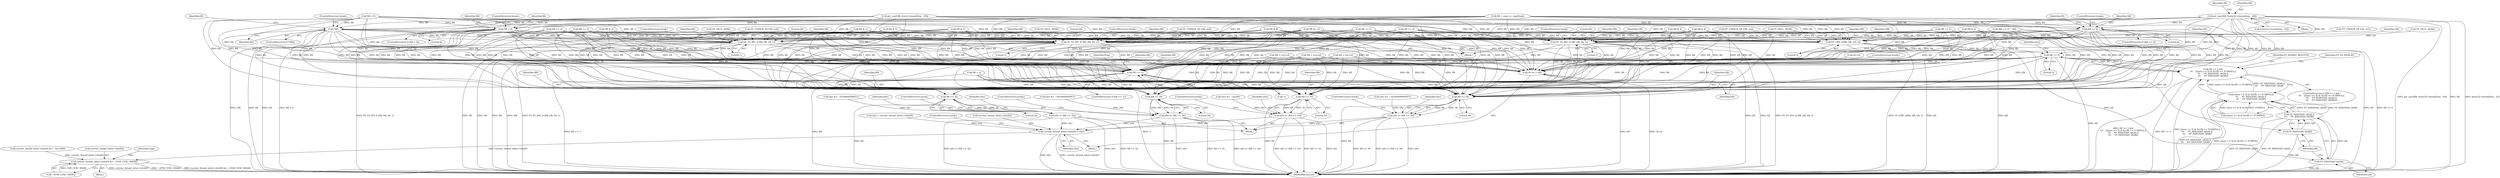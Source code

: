 digraph "0_linux_a8b0ca17b80e92faab46ee7179ba9e99ccb61233_42@array" {
"1000883" [label="(Call,get_user(XR, &win32->locals[freg - 16]))"];
"1000930" [label="(Call,!XR)"];
"1001594" [label="(Call,FP_TO_INT_S (XR, SB, 64, 1))"];
"1001772" [label="(Call,XR == -1)"];
"1001790" [label="(Call,XR << 10)"];
"1001788" [label="(Call,xfsr |= (XR << 10))"];
"1001824" [label="(Call,current_thread_info()->xfsr[0] = xfsr)"];
"1001869" [label="(Call,current_thread_info()->xfsr[0] &= ~(FSR_CEXC_MASK))"];
"1001800" [label="(Call,XR << 32)"];
"1001798" [label="(Call,xfsr |= (XR << 32))"];
"1001810" [label="(Call,XR << 34)"];
"1001808" [label="(Call,xfsr |= (XR << 34))"];
"1001820" [label="(Call,XR << 36)"];
"1001818" [label="(Call,xfsr |= (XR << 36))"];
"1001840" [label="(Call,rd->d = XR)"];
"1001601" [label="(Call,FP_TO_INT_D (XR, DB, 64, 1))"];
"1001608" [label="(Call,FP_TO_INT_Q (XR, QB, 64, 1))"];
"1001727" [label="(Call,FP_CMP_Q(XR, QB, QA, 3))"];
"1001734" [label="(Call,XR == 3)"];
"1001733" [label="(Call,XR == 3 &&\n\t\t\t    (((insn >> 5) & 0x1ff) == FCMPEQ ||\n\t\t\t     FP_ISSIGNAN_Q(QA) ||\n\t\t\t     FP_ISSIGNAN_Q(QB)))"];
"1001746" [label="(Call,FP_ISSIGNAN_Q(QA))"];
"1001745" [label="(Call,FP_ISSIGNAN_Q(QA) ||\n\t\t\t     FP_ISSIGNAN_Q(QB))"];
"1001737" [label="(Call,((insn >> 5) & 0x1ff) == FCMPEQ ||\n\t\t\t     FP_ISSIGNAN_Q(QA) ||\n\t\t\t     FP_ISSIGNAN_Q(QB))"];
"1001748" [label="(Call,FP_ISSIGNAN_Q(QB))"];
"1000938" [label="(Call,XR <= 0)"];
"1000947" [label="(Call,XR < 0)"];
"1000848" [label="(Call,XR = 0)"];
"1000693" [label="(Call,XR == 2)"];
"1000187" [label="(Call,FP_DECL_D(DB))"];
"1001810" [label="(Call,XR << 34)"];
"1001820" [label="(Call,XR << 36)"];
"1001818" [label="(Call,xfsr |= (XR << 36))"];
"1001727" [label="(Call,FP_CMP_Q(XR, QB, QA, 3))"];
"1001762" [label="(Block,)"];
"1001751" [label="(Identifier,FP_EX_INVALID)"];
"1001821" [label="(Identifier,XR)"];
"1000944" [label="(ControlStructure,break;)"];
"1001875" [label="(Call,~(FSR_CEXC_MASK))"];
"1001749" [label="(Identifier,QB)"];
"1000806" [label="(Call,XR & 8)"];
"1001732" [label="(ControlStructure,if (XR == 3 &&\n\t\t\t    (((insn >> 5) & 0x1ff) == FCMPEQ ||\n\t\t\t     FP_ISSIGNAN_Q(QA) ||\n\t\t\t     FP_ISSIGNAN_Q(QB))))"];
"1001604" [label="(Literal,64)"];
"1001811" [label="(Identifier,XR)"];
"1001745" [label="(Call,FP_ISSIGNAN_Q(QA) ||\n\t\t\t     FP_ISSIGNAN_Q(QB))"];
"1001803" [label="(ControlStructure,break;)"];
"1000953" [label="(ControlStructure,break;)"];
"1001844" [label="(Identifier,XR)"];
"1001773" [label="(Identifier,XR)"];
"1000939" [label="(Identifier,XR)"];
"1000702" [label="(Call,XR == 3)"];
"1001771" [label="(ControlStructure,if (XR == -1))"];
"1001841" [label="(Call,rd->d)"];
"1001733" [label="(Call,XR == 3 &&\n\t\t\t    (((insn >> 5) & 0x1ff) == FCMPEQ ||\n\t\t\t     FP_ISSIGNAN_Q(QA) ||\n\t\t\t     FP_ISSIGNAN_Q(QB)))"];
"1001823" [label="(ControlStructure,break;)"];
"1001795" [label="(Call,xfsr &= ~0x300000000UL)"];
"1000746" [label="(Call,(XR >> 2) ^ XR)"];
"1001879" [label="(Identifier,regs)"];
"1001809" [label="(Identifier,xfsr)"];
"1001606" [label="(ControlStructure,break;)"];
"1001772" [label="(Call,XR == -1)"];
"1001802" [label="(Literal,32)"];
"1001788" [label="(Call,xfsr |= (XR << 10))"];
"1001598" [label="(Literal,1)"];
"1001627" [label="(Call,XR = rs2->d)"];
"1001792" [label="(Literal,10)"];
"1001776" [label="(Call,XR = 2)"];
"1000761" [label="(Call,XR & 4)"];
"1000908" [label="(Call,get_user(XR, &win->locals[freg - 16]))"];
"1000951" [label="(Identifier,IR)"];
"1001783" [label="(Block,)"];
"1001133" [label="(Call,FP_UNPACK_QP (QA, rs1))"];
"1000666" [label="(Call,XR & 1)"];
"1001791" [label="(Identifier,XR)"];
"1000657" [label="(Call,XR == 2)"];
"1000937" [label="(ControlStructure,if (XR <= 0))"];
"1001641" [label="(Call,XR = rs2->d)"];
"1000771" [label="(Call,XR & 4)"];
"1001045" [label="(Call,current_thread_info()->xfsr[0] &= ~0x1c000)"];
"1001869" [label="(Call,current_thread_info()->xfsr[0] &= ~(FSR_CEXC_MASK))"];
"1001799" [label="(Identifier,xfsr)"];
"1001793" [label="(ControlStructure,break;)"];
"1001800" [label="(Call,XR << 32)"];
"1000933" [label="(Identifier,IR)"];
"1000935" [label="(ControlStructure,break;)"];
"1001845" [label="(ControlStructure,break;)"];
"1001781" [label="(Identifier,freg)"];
"1001608" [label="(Call,FP_TO_INT_Q (XR, QB, 64, 1))"];
"1001815" [label="(Call,xfsr &= ~0x3000000000UL)"];
"1001730" [label="(Identifier,QA)"];
"1000919" [label="(Identifier,IR)"];
"1001831" [label="(ControlStructure,break;)"];
"1001735" [label="(Identifier,XR)"];
"1000654" [label="(Call,XR == 1)"];
"1001736" [label="(Literal,3)"];
"1001612" [label="(Literal,1)"];
"1000885" [label="(Call,&win32->locals[freg - 16])"];
"1001748" [label="(Call,FP_ISSIGNAN_Q(QB))"];
"1001777" [label="(Identifier,XR)"];
"1001613" [label="(ControlStructure,break;)"];
"1001825" [label="(Call,current_thread_info()->xfsr[0])"];
"1001785" [label="(Call,xfsr &= ~0xc00)"];
"1001634" [label="(Call,XR = rs2->d)"];
"1000193" [label="(Call,FP_DECL_Q(QB))"];
"1001813" [label="(ControlStructure,break;)"];
"1000938" [label="(Call,XR <= 0)"];
"1001741" [label="(Identifier,insn)"];
"1001830" [label="(Identifier,xfsr)"];
"1000931" [label="(Identifier,XR)"];
"1000884" [label="(Identifier,XR)"];
"1001601" [label="(Call,FP_TO_INT_D (XR, DB, 64, 1))"];
"1001822" [label="(Literal,36)"];
"1001611" [label="(Literal,64)"];
"1001747" [label="(Identifier,QA)"];
"1001840" [label="(Call,rd->d = XR)"];
"1000946" [label="(ControlStructure,if (XR < 0))"];
"1001731" [label="(Literal,3)"];
"1000191" [label="(Call,FP_DECL_Q(QA))"];
"1000684" [label="(Call,XR & 2)"];
"1000929" [label="(ControlStructure,if (!XR))"];
"1001595" [label="(Identifier,XR)"];
"1000788" [label="(Call,XR & 5)"];
"1001870" [label="(Call,current_thread_info()->xfsr[0])"];
"1001728" [label="(Identifier,XR)"];
"1001599" [label="(ControlStructure,break;)"];
"1000930" [label="(Call,!XR)"];
"1001738" [label="(Call,((insn >> 5) & 0x1ff) == FCMPEQ)"];
"1000867" [label="(Block,)"];
"1000675" [label="(Call,XR == 1)"];
"1001594" [label="(Call,FP_TO_INT_S (XR, SB, 64, 1))"];
"1000631" [label="(Call,XR &= 3)"];
"1000883" [label="(Call,get_user(XR, &win32->locals[freg - 16]))"];
"1001729" [label="(Identifier,QB)"];
"1001801" [label="(Identifier,XR)"];
"1001596" [label="(Identifier,SB)"];
"1001808" [label="(Call,xfsr |= (XR << 34))"];
"1000815" [label="(Call,XR & 2)"];
"1001798" [label="(Call,xfsr |= (XR << 32))"];
"1001789" [label="(Identifier,xfsr)"];
"1001894" [label="(MethodReturn,int)"];
"1001609" [label="(Identifier,XR)"];
"1001230" [label="(Call,FP_UNPACK_QP (QB, rs2))"];
"1001602" [label="(Identifier,XR)"];
"1001378" [label="(Block,)"];
"1000948" [label="(Identifier,XR)"];
"1000797" [label="(Call,XR & 1)"];
"1001790" [label="(Call,XR << 10)"];
"1001812" [label="(Literal,34)"];
"1001737" [label="(Call,((insn >> 5) & 0x1ff) == FCMPEQ ||\n\t\t\t     FP_ISSIGNAN_Q(QA) ||\n\t\t\t     FP_ISSIGNAN_Q(QB))"];
"1001610" [label="(Identifier,QB)"];
"1000181" [label="(Call,FP_DECL_S(SB))"];
"1001014" [label="(Block,)"];
"1001824" [label="(Call,current_thread_info()->xfsr[0] = xfsr)"];
"1000949" [label="(Literal,0)"];
"1001764" [label="(Call,xfsr = current_thread_info()->xfsr[0])"];
"1001819" [label="(Identifier,xfsr)"];
"1001240" [label="(Call,FP_UNPACK_SP (SB, rs2))"];
"1001235" [label="(Call,FP_UNPACK_DP (DB, rs2))"];
"1001597" [label="(Literal,64)"];
"1001746" [label="(Call,FP_ISSIGNAN_Q(QA))"];
"1001805" [label="(Call,xfsr &= ~0xc00000000UL)"];
"1001605" [label="(Literal,1)"];
"1000940" [label="(Literal,0)"];
"1000947" [label="(Call,XR < 0)"];
"1000856" [label="(Call,XR = regs->u_regs[freg])"];
"1001734" [label="(Call,XR == 3)"];
"1001754" [label="(Identifier,FP_INHIBIT_RESULTS)"];
"1000942" [label="(Identifier,IR)"];
"1001774" [label="(Call,-1)"];
"1001603" [label="(Identifier,DB)"];
"1000883" -> "1000867"  [label="AST: "];
"1000883" -> "1000885"  [label="CFG: "];
"1000884" -> "1000883"  [label="AST: "];
"1000885" -> "1000883"  [label="AST: "];
"1000919" -> "1000883"  [label="CFG: "];
"1000883" -> "1001894"  [label="DDG: get_user(XR, &win32->locals[freg - 16])"];
"1000883" -> "1001894"  [label="DDG: XR"];
"1000883" -> "1001894"  [label="DDG: &win32->locals[freg - 16]"];
"1000883" -> "1000930"  [label="DDG: XR"];
"1000883" -> "1000938"  [label="DDG: XR"];
"1000883" -> "1000947"  [label="DDG: XR"];
"1000883" -> "1001594"  [label="DDG: XR"];
"1000883" -> "1001601"  [label="DDG: XR"];
"1000883" -> "1001608"  [label="DDG: XR"];
"1000883" -> "1001727"  [label="DDG: XR"];
"1000883" -> "1001772"  [label="DDG: XR"];
"1000883" -> "1001790"  [label="DDG: XR"];
"1000883" -> "1001800"  [label="DDG: XR"];
"1000883" -> "1001810"  [label="DDG: XR"];
"1000883" -> "1001820"  [label="DDG: XR"];
"1000883" -> "1001840"  [label="DDG: XR"];
"1000930" -> "1000929"  [label="AST: "];
"1000930" -> "1000931"  [label="CFG: "];
"1000931" -> "1000930"  [label="AST: "];
"1000933" -> "1000930"  [label="CFG: "];
"1000935" -> "1000930"  [label="CFG: "];
"1000930" -> "1001894"  [label="DDG: !XR"];
"1000930" -> "1001894"  [label="DDG: XR"];
"1000908" -> "1000930"  [label="DDG: XR"];
"1000856" -> "1000930"  [label="DDG: XR"];
"1000848" -> "1000930"  [label="DDG: XR"];
"1000930" -> "1001594"  [label="DDG: XR"];
"1000930" -> "1001601"  [label="DDG: XR"];
"1000930" -> "1001608"  [label="DDG: XR"];
"1000930" -> "1001727"  [label="DDG: XR"];
"1000930" -> "1001772"  [label="DDG: XR"];
"1000930" -> "1001790"  [label="DDG: XR"];
"1000930" -> "1001800"  [label="DDG: XR"];
"1000930" -> "1001810"  [label="DDG: XR"];
"1000930" -> "1001820"  [label="DDG: XR"];
"1000930" -> "1001840"  [label="DDG: XR"];
"1001594" -> "1001378"  [label="AST: "];
"1001594" -> "1001598"  [label="CFG: "];
"1001595" -> "1001594"  [label="AST: "];
"1001596" -> "1001594"  [label="AST: "];
"1001597" -> "1001594"  [label="AST: "];
"1001598" -> "1001594"  [label="AST: "];
"1001599" -> "1001594"  [label="CFG: "];
"1001594" -> "1001894"  [label="DDG: SB"];
"1001594" -> "1001894"  [label="DDG: FP_TO_INT_S (XR, SB, 64, 1)"];
"1001594" -> "1001894"  [label="DDG: XR"];
"1000815" -> "1001594"  [label="DDG: XR"];
"1000654" -> "1001594"  [label="DDG: XR"];
"1000761" -> "1001594"  [label="DDG: XR"];
"1000631" -> "1001594"  [label="DDG: XR"];
"1000684" -> "1001594"  [label="DDG: XR"];
"1000746" -> "1001594"  [label="DDG: XR"];
"1000947" -> "1001594"  [label="DDG: XR"];
"1000657" -> "1001594"  [label="DDG: XR"];
"1000693" -> "1001594"  [label="DDG: XR"];
"1000856" -> "1001594"  [label="DDG: XR"];
"1000938" -> "1001594"  [label="DDG: XR"];
"1000788" -> "1001594"  [label="DDG: XR"];
"1000806" -> "1001594"  [label="DDG: XR"];
"1000848" -> "1001594"  [label="DDG: XR"];
"1000675" -> "1001594"  [label="DDG: XR"];
"1000797" -> "1001594"  [label="DDG: XR"];
"1000702" -> "1001594"  [label="DDG: XR"];
"1000771" -> "1001594"  [label="DDG: XR"];
"1000908" -> "1001594"  [label="DDG: XR"];
"1000666" -> "1001594"  [label="DDG: XR"];
"1000181" -> "1001594"  [label="DDG: SB"];
"1001240" -> "1001594"  [label="DDG: SB"];
"1001594" -> "1001772"  [label="DDG: XR"];
"1001594" -> "1001790"  [label="DDG: XR"];
"1001594" -> "1001800"  [label="DDG: XR"];
"1001594" -> "1001810"  [label="DDG: XR"];
"1001594" -> "1001820"  [label="DDG: XR"];
"1001594" -> "1001840"  [label="DDG: XR"];
"1001772" -> "1001771"  [label="AST: "];
"1001772" -> "1001774"  [label="CFG: "];
"1001773" -> "1001772"  [label="AST: "];
"1001774" -> "1001772"  [label="AST: "];
"1001777" -> "1001772"  [label="CFG: "];
"1001781" -> "1001772"  [label="CFG: "];
"1001772" -> "1001894"  [label="DDG: XR == -1"];
"1001772" -> "1001894"  [label="DDG: -1"];
"1001772" -> "1001894"  [label="DDG: XR"];
"1000815" -> "1001772"  [label="DDG: XR"];
"1000654" -> "1001772"  [label="DDG: XR"];
"1000761" -> "1001772"  [label="DDG: XR"];
"1000684" -> "1001772"  [label="DDG: XR"];
"1001734" -> "1001772"  [label="DDG: XR"];
"1000746" -> "1001772"  [label="DDG: XR"];
"1001608" -> "1001772"  [label="DDG: XR"];
"1000947" -> "1001772"  [label="DDG: XR"];
"1000657" -> "1001772"  [label="DDG: XR"];
"1001634" -> "1001772"  [label="DDG: XR"];
"1001627" -> "1001772"  [label="DDG: XR"];
"1000856" -> "1001772"  [label="DDG: XR"];
"1000938" -> "1001772"  [label="DDG: XR"];
"1000788" -> "1001772"  [label="DDG: XR"];
"1000806" -> "1001772"  [label="DDG: XR"];
"1000848" -> "1001772"  [label="DDG: XR"];
"1000675" -> "1001772"  [label="DDG: XR"];
"1001601" -> "1001772"  [label="DDG: XR"];
"1000631" -> "1001772"  [label="DDG: XR"];
"1000693" -> "1001772"  [label="DDG: XR"];
"1001641" -> "1001772"  [label="DDG: XR"];
"1000797" -> "1001772"  [label="DDG: XR"];
"1000702" -> "1001772"  [label="DDG: XR"];
"1000771" -> "1001772"  [label="DDG: XR"];
"1000908" -> "1001772"  [label="DDG: XR"];
"1000666" -> "1001772"  [label="DDG: XR"];
"1001774" -> "1001772"  [label="DDG: 1"];
"1001772" -> "1001790"  [label="DDG: XR"];
"1001772" -> "1001800"  [label="DDG: XR"];
"1001772" -> "1001810"  [label="DDG: XR"];
"1001772" -> "1001820"  [label="DDG: XR"];
"1001790" -> "1001788"  [label="AST: "];
"1001790" -> "1001792"  [label="CFG: "];
"1001791" -> "1001790"  [label="AST: "];
"1001792" -> "1001790"  [label="AST: "];
"1001788" -> "1001790"  [label="CFG: "];
"1001790" -> "1001894"  [label="DDG: XR"];
"1001790" -> "1001788"  [label="DDG: XR"];
"1001790" -> "1001788"  [label="DDG: 10"];
"1000815" -> "1001790"  [label="DDG: XR"];
"1000654" -> "1001790"  [label="DDG: XR"];
"1000761" -> "1001790"  [label="DDG: XR"];
"1000684" -> "1001790"  [label="DDG: XR"];
"1001734" -> "1001790"  [label="DDG: XR"];
"1000746" -> "1001790"  [label="DDG: XR"];
"1000947" -> "1001790"  [label="DDG: XR"];
"1000657" -> "1001790"  [label="DDG: XR"];
"1001634" -> "1001790"  [label="DDG: XR"];
"1000856" -> "1001790"  [label="DDG: XR"];
"1000938" -> "1001790"  [label="DDG: XR"];
"1000788" -> "1001790"  [label="DDG: XR"];
"1000806" -> "1001790"  [label="DDG: XR"];
"1000848" -> "1001790"  [label="DDG: XR"];
"1000675" -> "1001790"  [label="DDG: XR"];
"1001601" -> "1001790"  [label="DDG: XR"];
"1000631" -> "1001790"  [label="DDG: XR"];
"1001776" -> "1001790"  [label="DDG: XR"];
"1001608" -> "1001790"  [label="DDG: XR"];
"1000693" -> "1001790"  [label="DDG: XR"];
"1001641" -> "1001790"  [label="DDG: XR"];
"1000797" -> "1001790"  [label="DDG: XR"];
"1000702" -> "1001790"  [label="DDG: XR"];
"1000771" -> "1001790"  [label="DDG: XR"];
"1001627" -> "1001790"  [label="DDG: XR"];
"1000908" -> "1001790"  [label="DDG: XR"];
"1000666" -> "1001790"  [label="DDG: XR"];
"1001788" -> "1001783"  [label="AST: "];
"1001789" -> "1001788"  [label="AST: "];
"1001793" -> "1001788"  [label="CFG: "];
"1001788" -> "1001894"  [label="DDG: XR << 10"];
"1001788" -> "1001894"  [label="DDG: xfsr"];
"1001788" -> "1001894"  [label="DDG: xfsr |= (XR << 10)"];
"1001785" -> "1001788"  [label="DDG: xfsr"];
"1001788" -> "1001824"  [label="DDG: xfsr"];
"1001824" -> "1001762"  [label="AST: "];
"1001824" -> "1001830"  [label="CFG: "];
"1001825" -> "1001824"  [label="AST: "];
"1001830" -> "1001824"  [label="AST: "];
"1001831" -> "1001824"  [label="CFG: "];
"1001824" -> "1001894"  [label="DDG: xfsr"];
"1001824" -> "1001894"  [label="DDG: current_thread_info()->xfsr[0]"];
"1001818" -> "1001824"  [label="DDG: xfsr"];
"1001808" -> "1001824"  [label="DDG: xfsr"];
"1001764" -> "1001824"  [label="DDG: xfsr"];
"1001798" -> "1001824"  [label="DDG: xfsr"];
"1001824" -> "1001869"  [label="DDG: current_thread_info()->xfsr[0]"];
"1001869" -> "1001014"  [label="AST: "];
"1001869" -> "1001875"  [label="CFG: "];
"1001870" -> "1001869"  [label="AST: "];
"1001875" -> "1001869"  [label="AST: "];
"1001879" -> "1001869"  [label="CFG: "];
"1001869" -> "1001894"  [label="DDG: current_thread_info()->xfsr[0]"];
"1001869" -> "1001894"  [label="DDG: ~(FSR_CEXC_MASK)"];
"1001869" -> "1001894"  [label="DDG: current_thread_info()->xfsr[0] &= ~(FSR_CEXC_MASK)"];
"1001045" -> "1001869"  [label="DDG: current_thread_info()->xfsr[0]"];
"1001875" -> "1001869"  [label="DDG: FSR_CEXC_MASK"];
"1001800" -> "1001798"  [label="AST: "];
"1001800" -> "1001802"  [label="CFG: "];
"1001801" -> "1001800"  [label="AST: "];
"1001802" -> "1001800"  [label="AST: "];
"1001798" -> "1001800"  [label="CFG: "];
"1001800" -> "1001894"  [label="DDG: XR"];
"1001800" -> "1001798"  [label="DDG: XR"];
"1001800" -> "1001798"  [label="DDG: 32"];
"1000815" -> "1001800"  [label="DDG: XR"];
"1000654" -> "1001800"  [label="DDG: XR"];
"1000761" -> "1001800"  [label="DDG: XR"];
"1000684" -> "1001800"  [label="DDG: XR"];
"1001734" -> "1001800"  [label="DDG: XR"];
"1000746" -> "1001800"  [label="DDG: XR"];
"1000947" -> "1001800"  [label="DDG: XR"];
"1000657" -> "1001800"  [label="DDG: XR"];
"1001634" -> "1001800"  [label="DDG: XR"];
"1000856" -> "1001800"  [label="DDG: XR"];
"1000938" -> "1001800"  [label="DDG: XR"];
"1000788" -> "1001800"  [label="DDG: XR"];
"1000806" -> "1001800"  [label="DDG: XR"];
"1000848" -> "1001800"  [label="DDG: XR"];
"1000675" -> "1001800"  [label="DDG: XR"];
"1001601" -> "1001800"  [label="DDG: XR"];
"1000631" -> "1001800"  [label="DDG: XR"];
"1001776" -> "1001800"  [label="DDG: XR"];
"1001608" -> "1001800"  [label="DDG: XR"];
"1000693" -> "1001800"  [label="DDG: XR"];
"1001641" -> "1001800"  [label="DDG: XR"];
"1000797" -> "1001800"  [label="DDG: XR"];
"1000702" -> "1001800"  [label="DDG: XR"];
"1000771" -> "1001800"  [label="DDG: XR"];
"1001627" -> "1001800"  [label="DDG: XR"];
"1000908" -> "1001800"  [label="DDG: XR"];
"1000666" -> "1001800"  [label="DDG: XR"];
"1001798" -> "1001783"  [label="AST: "];
"1001799" -> "1001798"  [label="AST: "];
"1001803" -> "1001798"  [label="CFG: "];
"1001798" -> "1001894"  [label="DDG: XR << 32"];
"1001798" -> "1001894"  [label="DDG: xfsr |= (XR << 32)"];
"1001798" -> "1001894"  [label="DDG: xfsr"];
"1001795" -> "1001798"  [label="DDG: xfsr"];
"1001810" -> "1001808"  [label="AST: "];
"1001810" -> "1001812"  [label="CFG: "];
"1001811" -> "1001810"  [label="AST: "];
"1001812" -> "1001810"  [label="AST: "];
"1001808" -> "1001810"  [label="CFG: "];
"1001810" -> "1001894"  [label="DDG: XR"];
"1001810" -> "1001808"  [label="DDG: XR"];
"1001810" -> "1001808"  [label="DDG: 34"];
"1000815" -> "1001810"  [label="DDG: XR"];
"1000654" -> "1001810"  [label="DDG: XR"];
"1000761" -> "1001810"  [label="DDG: XR"];
"1000684" -> "1001810"  [label="DDG: XR"];
"1001734" -> "1001810"  [label="DDG: XR"];
"1000746" -> "1001810"  [label="DDG: XR"];
"1000947" -> "1001810"  [label="DDG: XR"];
"1000657" -> "1001810"  [label="DDG: XR"];
"1001634" -> "1001810"  [label="DDG: XR"];
"1000856" -> "1001810"  [label="DDG: XR"];
"1000938" -> "1001810"  [label="DDG: XR"];
"1000788" -> "1001810"  [label="DDG: XR"];
"1000806" -> "1001810"  [label="DDG: XR"];
"1000848" -> "1001810"  [label="DDG: XR"];
"1000675" -> "1001810"  [label="DDG: XR"];
"1001601" -> "1001810"  [label="DDG: XR"];
"1000631" -> "1001810"  [label="DDG: XR"];
"1001776" -> "1001810"  [label="DDG: XR"];
"1001608" -> "1001810"  [label="DDG: XR"];
"1000693" -> "1001810"  [label="DDG: XR"];
"1001641" -> "1001810"  [label="DDG: XR"];
"1000797" -> "1001810"  [label="DDG: XR"];
"1000702" -> "1001810"  [label="DDG: XR"];
"1000771" -> "1001810"  [label="DDG: XR"];
"1001627" -> "1001810"  [label="DDG: XR"];
"1000908" -> "1001810"  [label="DDG: XR"];
"1000666" -> "1001810"  [label="DDG: XR"];
"1001808" -> "1001783"  [label="AST: "];
"1001809" -> "1001808"  [label="AST: "];
"1001813" -> "1001808"  [label="CFG: "];
"1001808" -> "1001894"  [label="DDG: xfsr |= (XR << 34)"];
"1001808" -> "1001894"  [label="DDG: xfsr"];
"1001808" -> "1001894"  [label="DDG: XR << 34"];
"1001805" -> "1001808"  [label="DDG: xfsr"];
"1001820" -> "1001818"  [label="AST: "];
"1001820" -> "1001822"  [label="CFG: "];
"1001821" -> "1001820"  [label="AST: "];
"1001822" -> "1001820"  [label="AST: "];
"1001818" -> "1001820"  [label="CFG: "];
"1001820" -> "1001894"  [label="DDG: XR"];
"1001820" -> "1001818"  [label="DDG: XR"];
"1001820" -> "1001818"  [label="DDG: 36"];
"1000815" -> "1001820"  [label="DDG: XR"];
"1000654" -> "1001820"  [label="DDG: XR"];
"1000761" -> "1001820"  [label="DDG: XR"];
"1000684" -> "1001820"  [label="DDG: XR"];
"1001734" -> "1001820"  [label="DDG: XR"];
"1000746" -> "1001820"  [label="DDG: XR"];
"1000947" -> "1001820"  [label="DDG: XR"];
"1000657" -> "1001820"  [label="DDG: XR"];
"1001634" -> "1001820"  [label="DDG: XR"];
"1000856" -> "1001820"  [label="DDG: XR"];
"1000938" -> "1001820"  [label="DDG: XR"];
"1000788" -> "1001820"  [label="DDG: XR"];
"1000806" -> "1001820"  [label="DDG: XR"];
"1000848" -> "1001820"  [label="DDG: XR"];
"1000675" -> "1001820"  [label="DDG: XR"];
"1001601" -> "1001820"  [label="DDG: XR"];
"1000631" -> "1001820"  [label="DDG: XR"];
"1001776" -> "1001820"  [label="DDG: XR"];
"1001608" -> "1001820"  [label="DDG: XR"];
"1000693" -> "1001820"  [label="DDG: XR"];
"1001641" -> "1001820"  [label="DDG: XR"];
"1000797" -> "1001820"  [label="DDG: XR"];
"1000702" -> "1001820"  [label="DDG: XR"];
"1000771" -> "1001820"  [label="DDG: XR"];
"1001627" -> "1001820"  [label="DDG: XR"];
"1000908" -> "1001820"  [label="DDG: XR"];
"1000666" -> "1001820"  [label="DDG: XR"];
"1001818" -> "1001783"  [label="AST: "];
"1001819" -> "1001818"  [label="AST: "];
"1001823" -> "1001818"  [label="CFG: "];
"1001818" -> "1001894"  [label="DDG: xfsr"];
"1001818" -> "1001894"  [label="DDG: XR << 36"];
"1001818" -> "1001894"  [label="DDG: xfsr |= (XR << 36)"];
"1001815" -> "1001818"  [label="DDG: xfsr"];
"1001840" -> "1001762"  [label="AST: "];
"1001840" -> "1001844"  [label="CFG: "];
"1001841" -> "1001840"  [label="AST: "];
"1001844" -> "1001840"  [label="AST: "];
"1001845" -> "1001840"  [label="CFG: "];
"1001840" -> "1001894"  [label="DDG: rd->d"];
"1001840" -> "1001894"  [label="DDG: XR"];
"1000815" -> "1001840"  [label="DDG: XR"];
"1000654" -> "1001840"  [label="DDG: XR"];
"1000761" -> "1001840"  [label="DDG: XR"];
"1000684" -> "1001840"  [label="DDG: XR"];
"1001734" -> "1001840"  [label="DDG: XR"];
"1000746" -> "1001840"  [label="DDG: XR"];
"1001608" -> "1001840"  [label="DDG: XR"];
"1000947" -> "1001840"  [label="DDG: XR"];
"1000657" -> "1001840"  [label="DDG: XR"];
"1001634" -> "1001840"  [label="DDG: XR"];
"1001627" -> "1001840"  [label="DDG: XR"];
"1000856" -> "1001840"  [label="DDG: XR"];
"1000938" -> "1001840"  [label="DDG: XR"];
"1000788" -> "1001840"  [label="DDG: XR"];
"1000806" -> "1001840"  [label="DDG: XR"];
"1000848" -> "1001840"  [label="DDG: XR"];
"1000675" -> "1001840"  [label="DDG: XR"];
"1001601" -> "1001840"  [label="DDG: XR"];
"1000631" -> "1001840"  [label="DDG: XR"];
"1000693" -> "1001840"  [label="DDG: XR"];
"1001641" -> "1001840"  [label="DDG: XR"];
"1000797" -> "1001840"  [label="DDG: XR"];
"1000702" -> "1001840"  [label="DDG: XR"];
"1000771" -> "1001840"  [label="DDG: XR"];
"1000908" -> "1001840"  [label="DDG: XR"];
"1000666" -> "1001840"  [label="DDG: XR"];
"1001601" -> "1001378"  [label="AST: "];
"1001601" -> "1001605"  [label="CFG: "];
"1001602" -> "1001601"  [label="AST: "];
"1001603" -> "1001601"  [label="AST: "];
"1001604" -> "1001601"  [label="AST: "];
"1001605" -> "1001601"  [label="AST: "];
"1001606" -> "1001601"  [label="CFG: "];
"1001601" -> "1001894"  [label="DDG: XR"];
"1001601" -> "1001894"  [label="DDG: DB"];
"1001601" -> "1001894"  [label="DDG: FP_TO_INT_D (XR, DB, 64, 1)"];
"1000815" -> "1001601"  [label="DDG: XR"];
"1000654" -> "1001601"  [label="DDG: XR"];
"1000761" -> "1001601"  [label="DDG: XR"];
"1000631" -> "1001601"  [label="DDG: XR"];
"1000684" -> "1001601"  [label="DDG: XR"];
"1000746" -> "1001601"  [label="DDG: XR"];
"1000947" -> "1001601"  [label="DDG: XR"];
"1000657" -> "1001601"  [label="DDG: XR"];
"1000693" -> "1001601"  [label="DDG: XR"];
"1000856" -> "1001601"  [label="DDG: XR"];
"1000938" -> "1001601"  [label="DDG: XR"];
"1000788" -> "1001601"  [label="DDG: XR"];
"1000806" -> "1001601"  [label="DDG: XR"];
"1000848" -> "1001601"  [label="DDG: XR"];
"1000675" -> "1001601"  [label="DDG: XR"];
"1000797" -> "1001601"  [label="DDG: XR"];
"1000702" -> "1001601"  [label="DDG: XR"];
"1000771" -> "1001601"  [label="DDG: XR"];
"1000908" -> "1001601"  [label="DDG: XR"];
"1000666" -> "1001601"  [label="DDG: XR"];
"1000187" -> "1001601"  [label="DDG: DB"];
"1001235" -> "1001601"  [label="DDG: DB"];
"1001608" -> "1001378"  [label="AST: "];
"1001608" -> "1001612"  [label="CFG: "];
"1001609" -> "1001608"  [label="AST: "];
"1001610" -> "1001608"  [label="AST: "];
"1001611" -> "1001608"  [label="AST: "];
"1001612" -> "1001608"  [label="AST: "];
"1001613" -> "1001608"  [label="CFG: "];
"1001608" -> "1001894"  [label="DDG: QB"];
"1001608" -> "1001894"  [label="DDG: XR"];
"1001608" -> "1001894"  [label="DDG: FP_TO_INT_Q (XR, QB, 64, 1)"];
"1000815" -> "1001608"  [label="DDG: XR"];
"1000654" -> "1001608"  [label="DDG: XR"];
"1000761" -> "1001608"  [label="DDG: XR"];
"1000631" -> "1001608"  [label="DDG: XR"];
"1000684" -> "1001608"  [label="DDG: XR"];
"1000746" -> "1001608"  [label="DDG: XR"];
"1000947" -> "1001608"  [label="DDG: XR"];
"1000657" -> "1001608"  [label="DDG: XR"];
"1000693" -> "1001608"  [label="DDG: XR"];
"1000856" -> "1001608"  [label="DDG: XR"];
"1000938" -> "1001608"  [label="DDG: XR"];
"1000788" -> "1001608"  [label="DDG: XR"];
"1000806" -> "1001608"  [label="DDG: XR"];
"1000848" -> "1001608"  [label="DDG: XR"];
"1000675" -> "1001608"  [label="DDG: XR"];
"1000797" -> "1001608"  [label="DDG: XR"];
"1000702" -> "1001608"  [label="DDG: XR"];
"1000771" -> "1001608"  [label="DDG: XR"];
"1000908" -> "1001608"  [label="DDG: XR"];
"1000666" -> "1001608"  [label="DDG: XR"];
"1000193" -> "1001608"  [label="DDG: QB"];
"1001230" -> "1001608"  [label="DDG: QB"];
"1001727" -> "1001378"  [label="AST: "];
"1001727" -> "1001731"  [label="CFG: "];
"1001728" -> "1001727"  [label="AST: "];
"1001729" -> "1001727"  [label="AST: "];
"1001730" -> "1001727"  [label="AST: "];
"1001731" -> "1001727"  [label="AST: "];
"1001735" -> "1001727"  [label="CFG: "];
"1001727" -> "1001894"  [label="DDG: QA"];
"1001727" -> "1001894"  [label="DDG: QB"];
"1001727" -> "1001894"  [label="DDG: FP_CMP_Q(XR, QB, QA, 3)"];
"1000815" -> "1001727"  [label="DDG: XR"];
"1000654" -> "1001727"  [label="DDG: XR"];
"1000761" -> "1001727"  [label="DDG: XR"];
"1000631" -> "1001727"  [label="DDG: XR"];
"1000684" -> "1001727"  [label="DDG: XR"];
"1000746" -> "1001727"  [label="DDG: XR"];
"1000947" -> "1001727"  [label="DDG: XR"];
"1000657" -> "1001727"  [label="DDG: XR"];
"1000693" -> "1001727"  [label="DDG: XR"];
"1000856" -> "1001727"  [label="DDG: XR"];
"1000938" -> "1001727"  [label="DDG: XR"];
"1000788" -> "1001727"  [label="DDG: XR"];
"1000806" -> "1001727"  [label="DDG: XR"];
"1000848" -> "1001727"  [label="DDG: XR"];
"1000675" -> "1001727"  [label="DDG: XR"];
"1000797" -> "1001727"  [label="DDG: XR"];
"1000702" -> "1001727"  [label="DDG: XR"];
"1000771" -> "1001727"  [label="DDG: XR"];
"1000908" -> "1001727"  [label="DDG: XR"];
"1000666" -> "1001727"  [label="DDG: XR"];
"1000193" -> "1001727"  [label="DDG: QB"];
"1001230" -> "1001727"  [label="DDG: QB"];
"1001133" -> "1001727"  [label="DDG: QA"];
"1000191" -> "1001727"  [label="DDG: QA"];
"1001727" -> "1001734"  [label="DDG: XR"];
"1001727" -> "1001746"  [label="DDG: QA"];
"1001727" -> "1001748"  [label="DDG: QB"];
"1001734" -> "1001733"  [label="AST: "];
"1001734" -> "1001736"  [label="CFG: "];
"1001735" -> "1001734"  [label="AST: "];
"1001736" -> "1001734"  [label="AST: "];
"1001741" -> "1001734"  [label="CFG: "];
"1001733" -> "1001734"  [label="CFG: "];
"1001734" -> "1001894"  [label="DDG: XR"];
"1001734" -> "1001733"  [label="DDG: XR"];
"1001734" -> "1001733"  [label="DDG: 3"];
"1001733" -> "1001732"  [label="AST: "];
"1001733" -> "1001737"  [label="CFG: "];
"1001737" -> "1001733"  [label="AST: "];
"1001751" -> "1001733"  [label="CFG: "];
"1001754" -> "1001733"  [label="CFG: "];
"1001733" -> "1001894"  [label="DDG: XR == 3"];
"1001733" -> "1001894"  [label="DDG: ((insn >> 5) & 0x1ff) == FCMPEQ ||\n\t\t\t     FP_ISSIGNAN_Q(QA) ||\n\t\t\t     FP_ISSIGNAN_Q(QB)"];
"1001733" -> "1001894"  [label="DDG: XR == 3 &&\n\t\t\t    (((insn >> 5) & 0x1ff) == FCMPEQ ||\n\t\t\t     FP_ISSIGNAN_Q(QA) ||\n\t\t\t     FP_ISSIGNAN_Q(QB))"];
"1001737" -> "1001733"  [label="DDG: ((insn >> 5) & 0x1ff) == FCMPEQ"];
"1001737" -> "1001733"  [label="DDG: FP_ISSIGNAN_Q(QA) ||\n\t\t\t     FP_ISSIGNAN_Q(QB)"];
"1001746" -> "1001745"  [label="AST: "];
"1001746" -> "1001747"  [label="CFG: "];
"1001747" -> "1001746"  [label="AST: "];
"1001749" -> "1001746"  [label="CFG: "];
"1001745" -> "1001746"  [label="CFG: "];
"1001746" -> "1001894"  [label="DDG: QA"];
"1001746" -> "1001745"  [label="DDG: QA"];
"1001745" -> "1001737"  [label="AST: "];
"1001745" -> "1001748"  [label="CFG: "];
"1001748" -> "1001745"  [label="AST: "];
"1001737" -> "1001745"  [label="CFG: "];
"1001745" -> "1001894"  [label="DDG: FP_ISSIGNAN_Q(QB)"];
"1001745" -> "1001894"  [label="DDG: FP_ISSIGNAN_Q(QA)"];
"1001745" -> "1001737"  [label="DDG: FP_ISSIGNAN_Q(QA)"];
"1001745" -> "1001737"  [label="DDG: FP_ISSIGNAN_Q(QB)"];
"1001748" -> "1001745"  [label="DDG: QB"];
"1001737" -> "1001738"  [label="CFG: "];
"1001738" -> "1001737"  [label="AST: "];
"1001737" -> "1001894"  [label="DDG: FP_ISSIGNAN_Q(QA) ||\n\t\t\t     FP_ISSIGNAN_Q(QB)"];
"1001737" -> "1001894"  [label="DDG: ((insn >> 5) & 0x1ff) == FCMPEQ"];
"1001738" -> "1001737"  [label="DDG: (insn >> 5) & 0x1ff"];
"1001738" -> "1001737"  [label="DDG: FCMPEQ"];
"1001748" -> "1001749"  [label="CFG: "];
"1001749" -> "1001748"  [label="AST: "];
"1001748" -> "1001894"  [label="DDG: QB"];
"1000938" -> "1000937"  [label="AST: "];
"1000938" -> "1000940"  [label="CFG: "];
"1000939" -> "1000938"  [label="AST: "];
"1000940" -> "1000938"  [label="AST: "];
"1000942" -> "1000938"  [label="CFG: "];
"1000944" -> "1000938"  [label="CFG: "];
"1000938" -> "1001894"  [label="DDG: XR"];
"1000938" -> "1001894"  [label="DDG: XR <= 0"];
"1000908" -> "1000938"  [label="DDG: XR"];
"1000856" -> "1000938"  [label="DDG: XR"];
"1000848" -> "1000938"  [label="DDG: XR"];
"1000947" -> "1000946"  [label="AST: "];
"1000947" -> "1000949"  [label="CFG: "];
"1000948" -> "1000947"  [label="AST: "];
"1000949" -> "1000947"  [label="AST: "];
"1000951" -> "1000947"  [label="CFG: "];
"1000953" -> "1000947"  [label="CFG: "];
"1000947" -> "1001894"  [label="DDG: XR"];
"1000947" -> "1001894"  [label="DDG: XR < 0"];
"1000908" -> "1000947"  [label="DDG: XR"];
"1000856" -> "1000947"  [label="DDG: XR"];
"1000848" -> "1000947"  [label="DDG: XR"];
}
